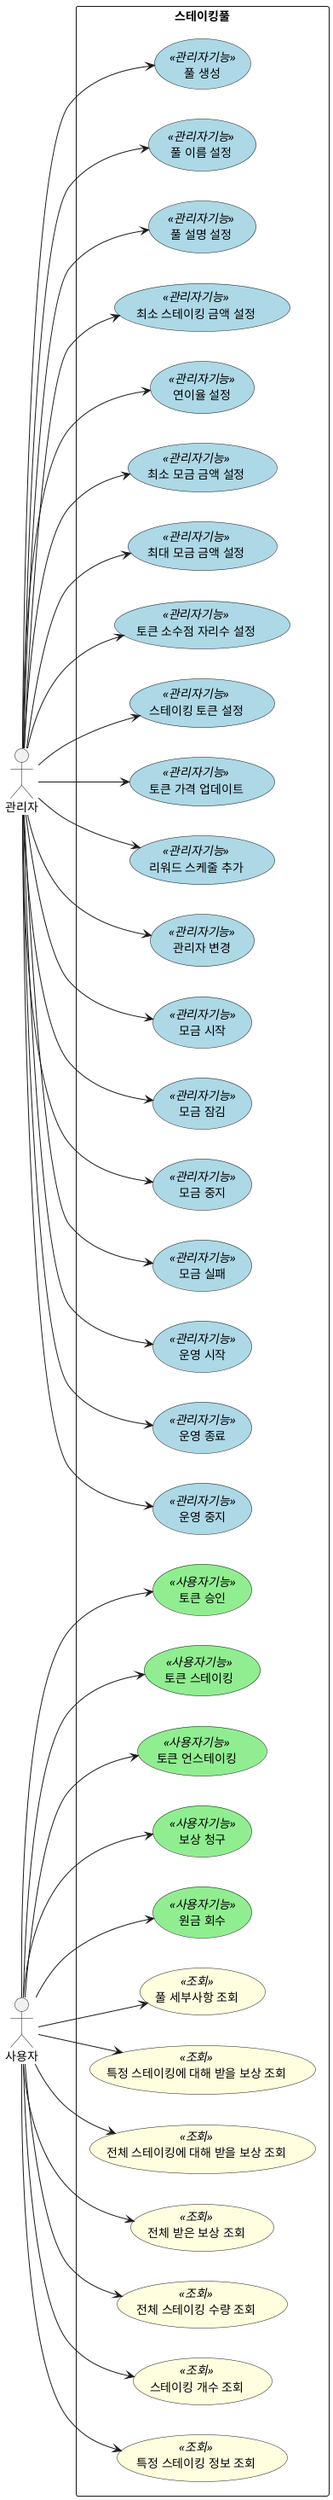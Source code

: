 @startuml
left to right direction

actor 관리자
actor 사용자

skinparam usecase {
BackgroundColor<<관리자기능>> LightBlue
BackgroundColor<<사용자기능>> LightGreen
BackgroundColor<<조회>> LightYellow
}

rectangle "스테이킹풀" {

(풀 생성) <<관리자기능>> as 관리자_풀_생성
(풀 이름 설정) <<관리자기능>> as 관리자_풀_이름_설정
(풀 설명 설정) <<관리자기능>> as 관리자_풀_설명_설정
(최소 스테이킹 금액 설정) <<관리자기능>> as 관리자_최소_스테이킹_금액_설정
(연이율 설정) <<관리자기능>> as 관리자_연이율_설정
(최소 모금 금액 설정) <<관리자기능>> as 관리자_최소_모금_금액_설정
(최대 모금 금액 설정) <<관리자기능>> as 관리자_최대_모금_금액_설정
(토큰 소수점 자리수 설정) <<관리자기능>> as 관리자_토큰_소수점_자리수_설정
(스테이킹 토큰 설정) <<관리자기능>> as 관리자_스테이킹_토큰_설정
(토큰 가격 업데이트) <<관리자기능>> as 관리자_토큰_가격_업데이트
(리워드 스케줄 추가) <<관리자기능>> as 관리자_리워드_스케줄_추가
(관리자 변경) <<관리자기능>> as 관리자_관리자_변경
(모금 시작) <<관리자기능>> as 관리자_모금_시작
(모금 잠김) <<관리자기능>> as 관리자_모금_잠김
(모금 중지) <<관리자기능>> as 관리자_모금_중지
(모금 실패) <<관리자기능>> as 관리자_모금_실패
(운영 시작) <<관리자기능>> as 관리자_운영_시작
(운영 종료) <<관리자기능>> as 관리자_운영_종료
(운영 중지) <<관리자기능>> as 관리자_운영_중지

(토큰 승인) <<사용자기능>> as 사용자_토큰_승인
(토큰 스테이킹) <<사용자기능>> as 사용자_토큰_스테이킹
(토큰 언스테이킹) <<사용자기능>> as 사용자_토큰_언스테이킹
(보상 청구) <<사용자기능>> as 사용자_보상_청구
(원금 회수) <<사용자기능>> as 사용자_원금_회수

(풀 세부사항 조회) <<조회>> as 조회_풀_세부사항
(특정 스테이킹에 대해 받을 보상 조회) <<조회>> as 조회_특정_보상
(전체 스테이킹에 대해 받을 보상 조회) <<조회>> as 조회_전체_스테이킹_보상
(전체 받은 보상 조회) <<조회>> as 조회_전체_받은_보상
(전체 스테이킹 수량 조회) <<조회>> as 조회_전체_스테이킹_수량
(스테이킹 개수 조회) <<조회>> as 조회_스테이킹_개수
(특정 스테이킹 정보 조회) <<조회>> as 조회_특정_스테이킹_정보
}

관리자 --> 관리자_풀_생성
관리자 --> 관리자_풀_이름_설정
관리자 --> 관리자_풀_설명_설정
관리자 --> 관리자_최소_스테이킹_금액_설정
관리자 --> 관리자_연이율_설정
관리자 --> 관리자_최소_모금_금액_설정
관리자 --> 관리자_최대_모금_금액_설정
관리자 --> 관리자_토큰_소수점_자리수_설정
관리자 --> 관리자_스테이킹_토큰_설정
관리자 --> 관리자_토큰_가격_업데이트
관리자 --> 관리자_리워드_스케줄_추가
관리자 --> 관리자_관리자_변경
관리자 --> 관리자_모금_시작
관리자 --> 관리자_모금_잠김
관리자 --> 관리자_모금_중지
관리자 --> 관리자_모금_실패
관리자 --> 관리자_운영_시작
관리자 --> 관리자_운영_종료
관리자 --> 관리자_운영_중지

사용자 --> 사용자_토큰_승인
사용자 --> 사용자_토큰_스테이킹
사용자 --> 사용자_토큰_언스테이킹
사용자 --> 사용자_보상_청구
사용자 --> 사용자_원금_회수

사용자 --> 조회_풀_세부사항
사용자 --> 조회_특정_보상
사용자 --> 조회_전체_스테이킹_보상
사용자 --> 조회_전체_받은_보상
사용자 --> 조회_전체_스테이킹_수량
사용자 --> 조회_스테이킹_개수
사용자 --> 조회_특정_스테이킹_정보

@enduml
